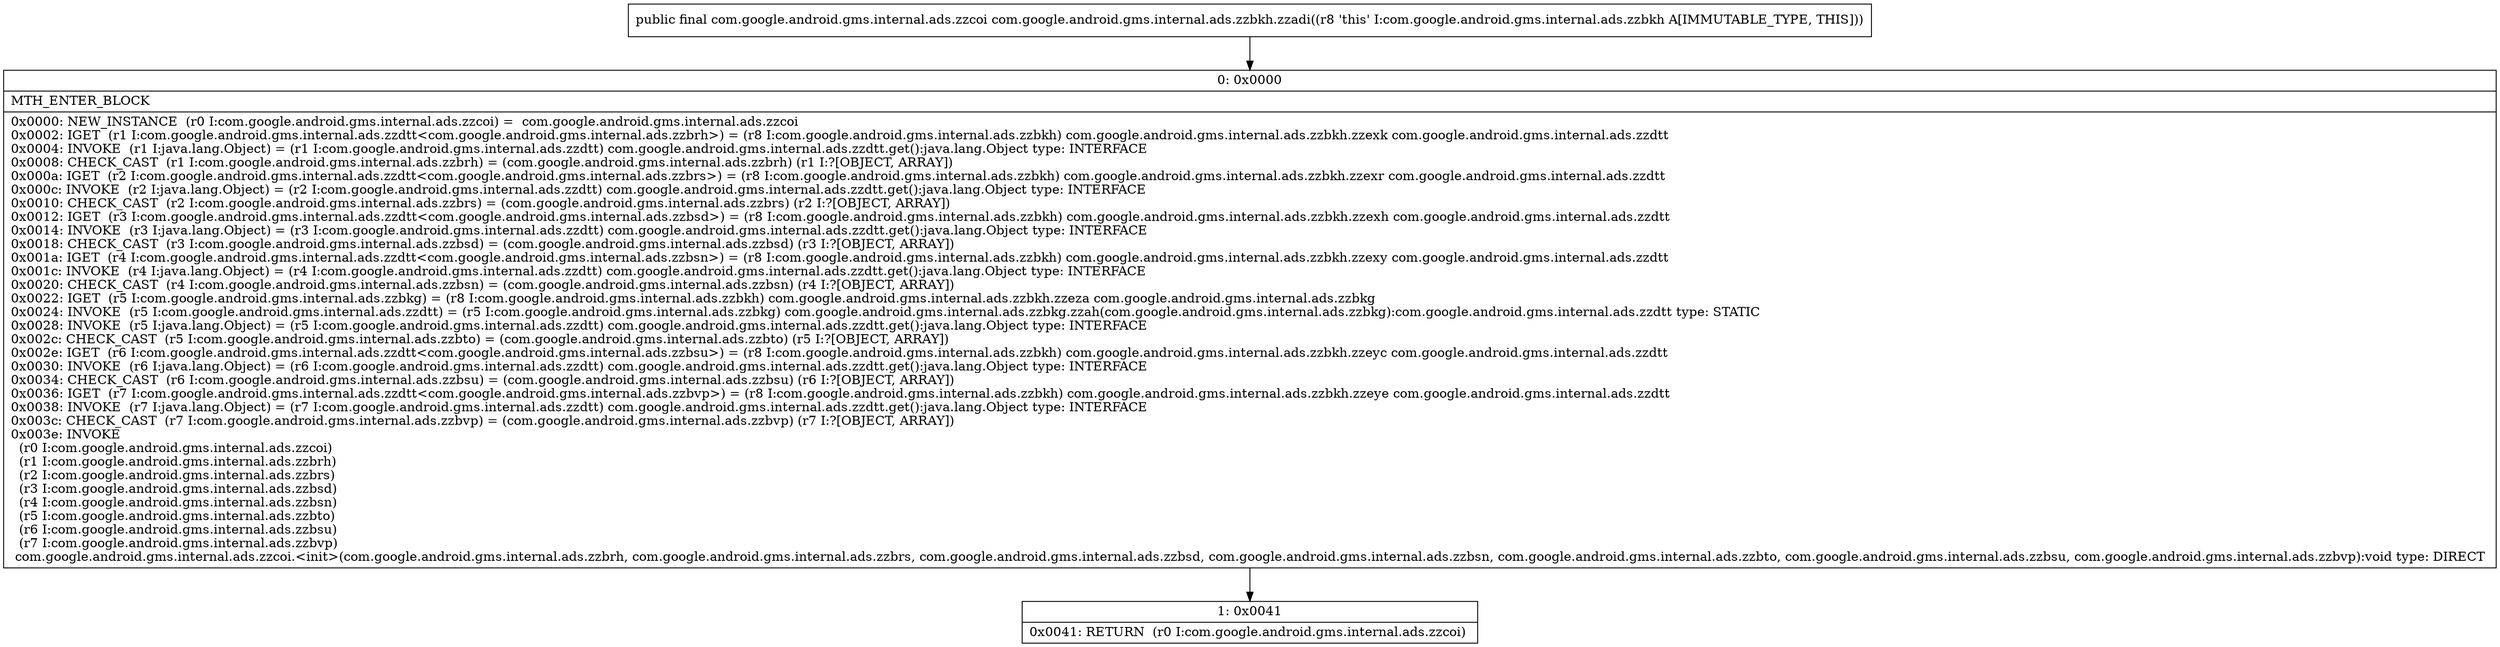 digraph "CFG forcom.google.android.gms.internal.ads.zzbkh.zzadi()Lcom\/google\/android\/gms\/internal\/ads\/zzcoi;" {
Node_0 [shape=record,label="{0\:\ 0x0000|MTH_ENTER_BLOCK\l|0x0000: NEW_INSTANCE  (r0 I:com.google.android.gms.internal.ads.zzcoi) =  com.google.android.gms.internal.ads.zzcoi \l0x0002: IGET  (r1 I:com.google.android.gms.internal.ads.zzdtt\<com.google.android.gms.internal.ads.zzbrh\>) = (r8 I:com.google.android.gms.internal.ads.zzbkh) com.google.android.gms.internal.ads.zzbkh.zzexk com.google.android.gms.internal.ads.zzdtt \l0x0004: INVOKE  (r1 I:java.lang.Object) = (r1 I:com.google.android.gms.internal.ads.zzdtt) com.google.android.gms.internal.ads.zzdtt.get():java.lang.Object type: INTERFACE \l0x0008: CHECK_CAST  (r1 I:com.google.android.gms.internal.ads.zzbrh) = (com.google.android.gms.internal.ads.zzbrh) (r1 I:?[OBJECT, ARRAY]) \l0x000a: IGET  (r2 I:com.google.android.gms.internal.ads.zzdtt\<com.google.android.gms.internal.ads.zzbrs\>) = (r8 I:com.google.android.gms.internal.ads.zzbkh) com.google.android.gms.internal.ads.zzbkh.zzexr com.google.android.gms.internal.ads.zzdtt \l0x000c: INVOKE  (r2 I:java.lang.Object) = (r2 I:com.google.android.gms.internal.ads.zzdtt) com.google.android.gms.internal.ads.zzdtt.get():java.lang.Object type: INTERFACE \l0x0010: CHECK_CAST  (r2 I:com.google.android.gms.internal.ads.zzbrs) = (com.google.android.gms.internal.ads.zzbrs) (r2 I:?[OBJECT, ARRAY]) \l0x0012: IGET  (r3 I:com.google.android.gms.internal.ads.zzdtt\<com.google.android.gms.internal.ads.zzbsd\>) = (r8 I:com.google.android.gms.internal.ads.zzbkh) com.google.android.gms.internal.ads.zzbkh.zzexh com.google.android.gms.internal.ads.zzdtt \l0x0014: INVOKE  (r3 I:java.lang.Object) = (r3 I:com.google.android.gms.internal.ads.zzdtt) com.google.android.gms.internal.ads.zzdtt.get():java.lang.Object type: INTERFACE \l0x0018: CHECK_CAST  (r3 I:com.google.android.gms.internal.ads.zzbsd) = (com.google.android.gms.internal.ads.zzbsd) (r3 I:?[OBJECT, ARRAY]) \l0x001a: IGET  (r4 I:com.google.android.gms.internal.ads.zzdtt\<com.google.android.gms.internal.ads.zzbsn\>) = (r8 I:com.google.android.gms.internal.ads.zzbkh) com.google.android.gms.internal.ads.zzbkh.zzexy com.google.android.gms.internal.ads.zzdtt \l0x001c: INVOKE  (r4 I:java.lang.Object) = (r4 I:com.google.android.gms.internal.ads.zzdtt) com.google.android.gms.internal.ads.zzdtt.get():java.lang.Object type: INTERFACE \l0x0020: CHECK_CAST  (r4 I:com.google.android.gms.internal.ads.zzbsn) = (com.google.android.gms.internal.ads.zzbsn) (r4 I:?[OBJECT, ARRAY]) \l0x0022: IGET  (r5 I:com.google.android.gms.internal.ads.zzbkg) = (r8 I:com.google.android.gms.internal.ads.zzbkh) com.google.android.gms.internal.ads.zzbkh.zzeza com.google.android.gms.internal.ads.zzbkg \l0x0024: INVOKE  (r5 I:com.google.android.gms.internal.ads.zzdtt) = (r5 I:com.google.android.gms.internal.ads.zzbkg) com.google.android.gms.internal.ads.zzbkg.zzah(com.google.android.gms.internal.ads.zzbkg):com.google.android.gms.internal.ads.zzdtt type: STATIC \l0x0028: INVOKE  (r5 I:java.lang.Object) = (r5 I:com.google.android.gms.internal.ads.zzdtt) com.google.android.gms.internal.ads.zzdtt.get():java.lang.Object type: INTERFACE \l0x002c: CHECK_CAST  (r5 I:com.google.android.gms.internal.ads.zzbto) = (com.google.android.gms.internal.ads.zzbto) (r5 I:?[OBJECT, ARRAY]) \l0x002e: IGET  (r6 I:com.google.android.gms.internal.ads.zzdtt\<com.google.android.gms.internal.ads.zzbsu\>) = (r8 I:com.google.android.gms.internal.ads.zzbkh) com.google.android.gms.internal.ads.zzbkh.zzeyc com.google.android.gms.internal.ads.zzdtt \l0x0030: INVOKE  (r6 I:java.lang.Object) = (r6 I:com.google.android.gms.internal.ads.zzdtt) com.google.android.gms.internal.ads.zzdtt.get():java.lang.Object type: INTERFACE \l0x0034: CHECK_CAST  (r6 I:com.google.android.gms.internal.ads.zzbsu) = (com.google.android.gms.internal.ads.zzbsu) (r6 I:?[OBJECT, ARRAY]) \l0x0036: IGET  (r7 I:com.google.android.gms.internal.ads.zzdtt\<com.google.android.gms.internal.ads.zzbvp\>) = (r8 I:com.google.android.gms.internal.ads.zzbkh) com.google.android.gms.internal.ads.zzbkh.zzeye com.google.android.gms.internal.ads.zzdtt \l0x0038: INVOKE  (r7 I:java.lang.Object) = (r7 I:com.google.android.gms.internal.ads.zzdtt) com.google.android.gms.internal.ads.zzdtt.get():java.lang.Object type: INTERFACE \l0x003c: CHECK_CAST  (r7 I:com.google.android.gms.internal.ads.zzbvp) = (com.google.android.gms.internal.ads.zzbvp) (r7 I:?[OBJECT, ARRAY]) \l0x003e: INVOKE  \l  (r0 I:com.google.android.gms.internal.ads.zzcoi)\l  (r1 I:com.google.android.gms.internal.ads.zzbrh)\l  (r2 I:com.google.android.gms.internal.ads.zzbrs)\l  (r3 I:com.google.android.gms.internal.ads.zzbsd)\l  (r4 I:com.google.android.gms.internal.ads.zzbsn)\l  (r5 I:com.google.android.gms.internal.ads.zzbto)\l  (r6 I:com.google.android.gms.internal.ads.zzbsu)\l  (r7 I:com.google.android.gms.internal.ads.zzbvp)\l com.google.android.gms.internal.ads.zzcoi.\<init\>(com.google.android.gms.internal.ads.zzbrh, com.google.android.gms.internal.ads.zzbrs, com.google.android.gms.internal.ads.zzbsd, com.google.android.gms.internal.ads.zzbsn, com.google.android.gms.internal.ads.zzbto, com.google.android.gms.internal.ads.zzbsu, com.google.android.gms.internal.ads.zzbvp):void type: DIRECT \l}"];
Node_1 [shape=record,label="{1\:\ 0x0041|0x0041: RETURN  (r0 I:com.google.android.gms.internal.ads.zzcoi) \l}"];
MethodNode[shape=record,label="{public final com.google.android.gms.internal.ads.zzcoi com.google.android.gms.internal.ads.zzbkh.zzadi((r8 'this' I:com.google.android.gms.internal.ads.zzbkh A[IMMUTABLE_TYPE, THIS])) }"];
MethodNode -> Node_0;
Node_0 -> Node_1;
}

